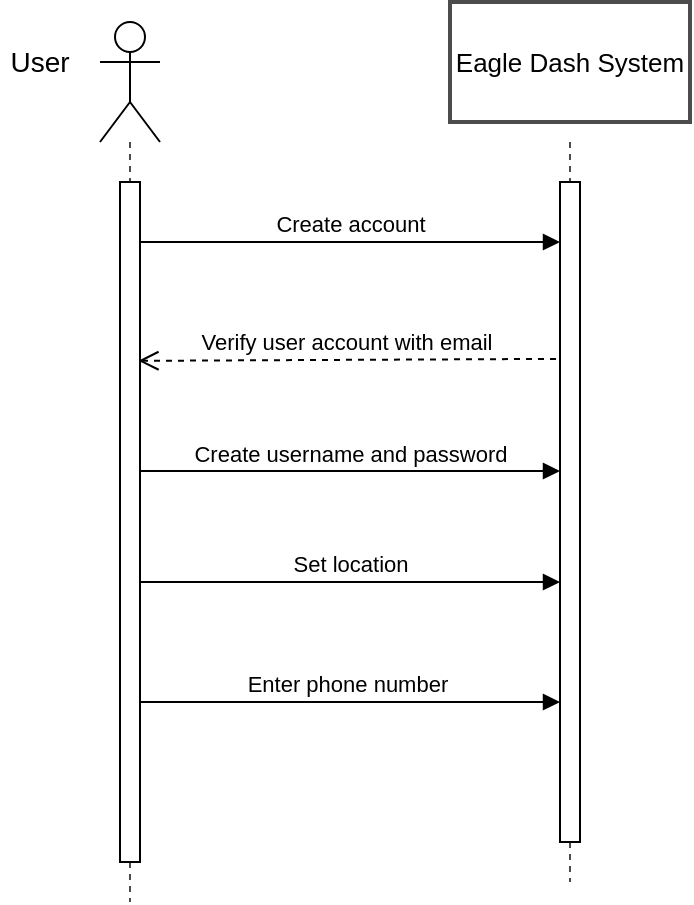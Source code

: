 <mxfile version="15.6.8" type="google"><diagram id="kgpKYQtTHZ0yAKxKKP6v" name="Page-1"><mxGraphModel dx="1278" dy="539" grid="1" gridSize="10" guides="1" tooltips="1" connect="1" arrows="1" fold="1" page="1" pageScale="1" pageWidth="850" pageHeight="1100" math="0" shadow="0"><root><mxCell id="0"/><mxCell id="1" parent="0"/><mxCell id="3nuBFxr9cyL0pnOWT2aG-7" value="Verify user account with email" style="verticalAlign=bottom;endArrow=open;dashed=1;endSize=8;shadow=0;strokeWidth=1;entryX=0.92;entryY=0.263;entryDx=0;entryDy=0;entryPerimeter=0;exitX=-0.2;exitY=0.268;exitDx=0;exitDy=0;exitPerimeter=0;" parent="1" source="kDFTmF8k1ERfNa1TJ-wA-8" target="kDFTmF8k1ERfNa1TJ-wA-2" edge="1"><mxGeometry relative="1" as="geometry"><mxPoint x="150" y="430.0" as="targetPoint"/><mxPoint x="360" y="256" as="sourcePoint"/></mxGeometry></mxCell><mxCell id="kDFTmF8k1ERfNa1TJ-wA-2" value="" style="points=[];perimeter=orthogonalPerimeter;rounded=0;shadow=0;strokeWidth=1;" parent="1" vertex="1"><mxGeometry x="140" y="160" width="10" height="340" as="geometry"/></mxCell><mxCell id="kDFTmF8k1ERfNa1TJ-wA-5" value="" style="shape=umlActor;verticalLabelPosition=bottom;verticalAlign=top;html=1;outlineConnect=0;direction=east;align=center;" parent="1" vertex="1"><mxGeometry x="130" y="80" width="30" height="60" as="geometry"/></mxCell><mxCell id="kDFTmF8k1ERfNa1TJ-wA-6" value="&lt;font style=&quot;font-size: 14px&quot;&gt;User&lt;/font&gt;" style="text;html=1;strokeColor=none;fillColor=none;align=center;verticalAlign=middle;whiteSpace=wrap;rounded=0;" parent="1" vertex="1"><mxGeometry x="80" y="90" width="40" height="20" as="geometry"/></mxCell><mxCell id="kDFTmF8k1ERfNa1TJ-wA-7" value="" style="line;strokeWidth=1;direction=south;html=1;dashed=1;opacity=70;" parent="1" vertex="1"><mxGeometry x="140" y="140" width="10" height="20" as="geometry"/></mxCell><mxCell id="kDFTmF8k1ERfNa1TJ-wA-8" value="" style="points=[];perimeter=orthogonalPerimeter;rounded=0;shadow=0;strokeWidth=1;" parent="1" vertex="1"><mxGeometry x="360" y="160" width="10" height="330" as="geometry"/></mxCell><mxCell id="kDFTmF8k1ERfNa1TJ-wA-9" value="&lt;font style=&quot;font-size: 13px&quot;&gt;Eagle Dash System&lt;/font&gt;" style="rounded=0;whiteSpace=wrap;html=1;strokeWidth=2;opacity=70;" parent="1" vertex="1"><mxGeometry x="305" y="70" width="120" height="60" as="geometry"/></mxCell><mxCell id="kDFTmF8k1ERfNa1TJ-wA-10" value="Create account" style="html=1;verticalAlign=bottom;endArrow=block;rounded=0;edgeStyle=orthogonalEdgeStyle;" parent="1" edge="1"><mxGeometry width="80" relative="1" as="geometry"><mxPoint x="150" y="190" as="sourcePoint"/><mxPoint x="360" y="190" as="targetPoint"/></mxGeometry></mxCell><mxCell id="kDFTmF8k1ERfNa1TJ-wA-11" value="" style="line;strokeWidth=1;direction=south;html=1;dashed=1;opacity=70;" parent="1" vertex="1"><mxGeometry x="360" y="140" width="10" height="20" as="geometry"/></mxCell><mxCell id="kDFTmF8k1ERfNa1TJ-wA-17" value="" style="line;strokeWidth=1;direction=south;html=1;dashed=1;opacity=70;" parent="1" vertex="1"><mxGeometry x="140" y="500" width="10" height="20" as="geometry"/></mxCell><mxCell id="kDFTmF8k1ERfNa1TJ-wA-18" value="" style="line;strokeWidth=1;direction=south;html=1;dashed=1;opacity=70;" parent="1" vertex="1"><mxGeometry x="360" y="490" width="10" height="20" as="geometry"/></mxCell><mxCell id="kDFTmF8k1ERfNa1TJ-wA-20" value="Enter phone number&amp;nbsp;" style="html=1;verticalAlign=bottom;endArrow=block;rounded=0;edgeStyle=orthogonalEdgeStyle;" parent="1" edge="1"><mxGeometry width="80" relative="1" as="geometry"><mxPoint x="150" y="420" as="sourcePoint"/><mxPoint x="360" y="420" as="targetPoint"/></mxGeometry></mxCell><mxCell id="kDFTmF8k1ERfNa1TJ-wA-21" value="Create username and password" style="html=1;verticalAlign=bottom;endArrow=block;rounded=0;edgeStyle=orthogonalEdgeStyle;" parent="1" edge="1"><mxGeometry width="80" relative="1" as="geometry"><mxPoint x="150" y="304.5" as="sourcePoint"/><mxPoint x="360" y="304.5" as="targetPoint"/></mxGeometry></mxCell><mxCell id="kDFTmF8k1ERfNa1TJ-wA-22" value="Set location" style="html=1;verticalAlign=bottom;endArrow=block;rounded=0;edgeStyle=orthogonalEdgeStyle;" parent="1" edge="1"><mxGeometry width="80" relative="1" as="geometry"><mxPoint x="150" y="360" as="sourcePoint"/><mxPoint x="360" y="360" as="targetPoint"/></mxGeometry></mxCell></root></mxGraphModel></diagram></mxfile>
